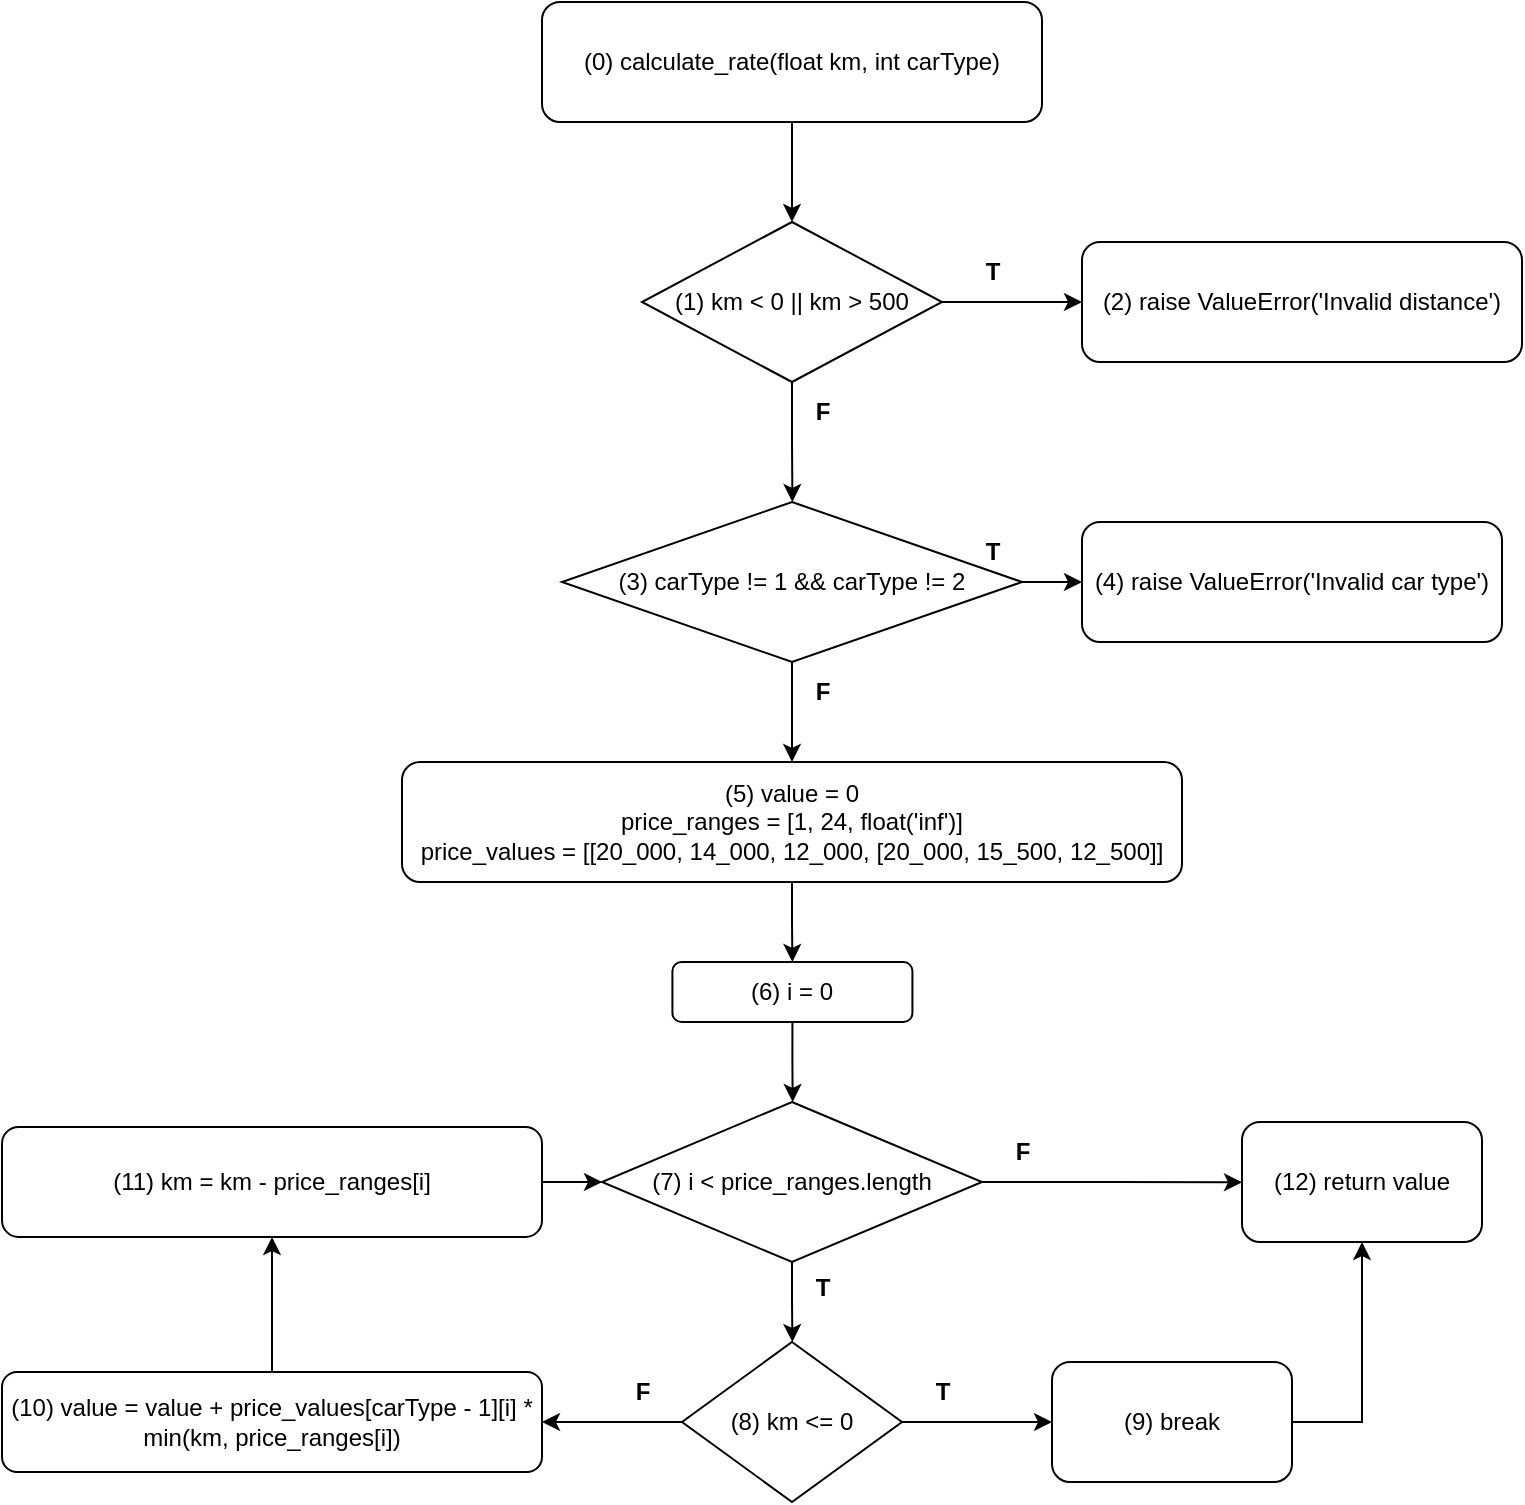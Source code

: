 <mxfile version="24.2.1" type="github">
  <diagram name="Page-1" id="zPGRw3HBfnQC19OAq6zw">
    <mxGraphModel dx="1191" dy="617" grid="1" gridSize="10" guides="1" tooltips="1" connect="1" arrows="1" fold="1" page="1" pageScale="1" pageWidth="850" pageHeight="1100" math="0" shadow="0">
      <root>
        <mxCell id="0" />
        <mxCell id="1" parent="0" />
        <mxCell id="onb37vQSFci2zJddi1So-2" style="edgeStyle=orthogonalEdgeStyle;rounded=0;orthogonalLoop=1;jettySize=auto;html=1;exitX=0.5;exitY=1;exitDx=0;exitDy=0;" parent="1" source="onb37vQSFci2zJddi1So-1" edge="1">
          <mxGeometry relative="1" as="geometry">
            <mxPoint x="425" y="130" as="targetPoint" />
          </mxGeometry>
        </mxCell>
        <mxCell id="onb37vQSFci2zJddi1So-1" value="&lt;span id=&quot;selected_text&quot;&gt;&lt;/span&gt;&lt;span id=&quot;selected_text&quot;&gt;&lt;/span&gt;&lt;span id=&quot;selected_text&quot;&gt;&lt;/span&gt;&lt;span id=&quot;selected_text&quot;&gt;&lt;/span&gt;(0) calculate_rate(float km, int carType)" style="rounded=1;whiteSpace=wrap;html=1;" parent="1" vertex="1">
          <mxGeometry x="300" y="20" width="250" height="60" as="geometry" />
        </mxCell>
        <mxCell id="onb37vQSFci2zJddi1So-4" style="edgeStyle=orthogonalEdgeStyle;rounded=0;orthogonalLoop=1;jettySize=auto;html=1;exitX=1;exitY=0.5;exitDx=0;exitDy=0;" parent="1" source="onb37vQSFci2zJddi1So-3" edge="1">
          <mxGeometry relative="1" as="geometry">
            <mxPoint x="570" y="170" as="targetPoint" />
          </mxGeometry>
        </mxCell>
        <mxCell id="onb37vQSFci2zJddi1So-7" style="edgeStyle=orthogonalEdgeStyle;rounded=0;orthogonalLoop=1;jettySize=auto;html=1;exitX=0.5;exitY=1;exitDx=0;exitDy=0;" parent="1" source="onb37vQSFci2zJddi1So-3" edge="1">
          <mxGeometry relative="1" as="geometry">
            <mxPoint x="425.207" y="270" as="targetPoint" />
          </mxGeometry>
        </mxCell>
        <mxCell id="onb37vQSFci2zJddi1So-3" value="&lt;span id=&quot;selected_text&quot;&gt;&lt;/span&gt;&lt;span id=&quot;selected_text&quot;&gt;&lt;/span&gt;(1) km &amp;lt; 0 || km &amp;gt; 500" style="rhombus;whiteSpace=wrap;html=1;" parent="1" vertex="1">
          <mxGeometry x="350" y="130" width="150" height="80" as="geometry" />
        </mxCell>
        <mxCell id="onb37vQSFci2zJddi1So-5" value="&lt;span id=&quot;selected_text&quot;&gt;&lt;/span&gt;&lt;b&gt;&lt;span id=&quot;selected_text&quot;&gt;&lt;/span&gt;T&lt;/b&gt;" style="text;html=1;align=center;verticalAlign=middle;resizable=0;points=[];autosize=1;strokeColor=none;fillColor=none;" parent="1" vertex="1">
          <mxGeometry x="510" y="140" width="30" height="30" as="geometry" />
        </mxCell>
        <mxCell id="onb37vQSFci2zJddi1So-6" value="&lt;span id=&quot;selected_text&quot;&gt;&lt;/span&gt;&lt;span id=&quot;selected_text&quot;&gt;&lt;/span&gt;(2) raise ValueError(&#39;Invalid distance&#39;)" style="rounded=1;whiteSpace=wrap;html=1;" parent="1" vertex="1">
          <mxGeometry x="570" y="140" width="220" height="60" as="geometry" />
        </mxCell>
        <mxCell id="onb37vQSFci2zJddi1So-8" value="&lt;b&gt;&lt;span id=&quot;selected_text&quot;&gt;&lt;/span&gt;F&lt;/b&gt;" style="text;html=1;align=center;verticalAlign=middle;resizable=0;points=[];autosize=1;strokeColor=none;fillColor=none;" parent="1" vertex="1">
          <mxGeometry x="425" y="210" width="30" height="30" as="geometry" />
        </mxCell>
        <mxCell id="onb37vQSFci2zJddi1So-9" style="edgeStyle=orthogonalEdgeStyle;rounded=0;orthogonalLoop=1;jettySize=auto;html=1;exitX=1;exitY=0.5;exitDx=0;exitDy=0;" parent="1" source="onb37vQSFci2zJddi1So-11" edge="1">
          <mxGeometry relative="1" as="geometry">
            <mxPoint x="570" y="310" as="targetPoint" />
          </mxGeometry>
        </mxCell>
        <mxCell id="onb37vQSFci2zJddi1So-10" style="edgeStyle=orthogonalEdgeStyle;rounded=0;orthogonalLoop=1;jettySize=auto;html=1;exitX=0.5;exitY=1;exitDx=0;exitDy=0;" parent="1" source="onb37vQSFci2zJddi1So-11" target="onb37vQSFci2zJddi1So-15" edge="1">
          <mxGeometry relative="1" as="geometry">
            <mxPoint x="425.207" y="410" as="targetPoint" />
          </mxGeometry>
        </mxCell>
        <mxCell id="onb37vQSFci2zJddi1So-11" value="&lt;span id=&quot;selected_text&quot;&gt;&lt;/span&gt;&lt;span id=&quot;selected_text&quot;&gt;&lt;/span&gt;&lt;span id=&quot;selected_text&quot;&gt;&lt;/span&gt;&lt;span id=&quot;selected_text&quot;&gt;&lt;/span&gt;(3) carType != 1 &amp;amp;&amp;amp; carType != 2" style="rhombus;whiteSpace=wrap;html=1;" parent="1" vertex="1">
          <mxGeometry x="310" y="270" width="230" height="80" as="geometry" />
        </mxCell>
        <mxCell id="onb37vQSFci2zJddi1So-12" value="&lt;span id=&quot;selected_text&quot;&gt;&lt;/span&gt;&lt;b&gt;&lt;span id=&quot;selected_text&quot;&gt;&lt;/span&gt;T&lt;/b&gt;" style="text;html=1;align=center;verticalAlign=middle;resizable=0;points=[];autosize=1;strokeColor=none;fillColor=none;" parent="1" vertex="1">
          <mxGeometry x="510" y="280" width="30" height="30" as="geometry" />
        </mxCell>
        <mxCell id="onb37vQSFci2zJddi1So-13" value="&lt;span id=&quot;selected_text&quot;&gt;&lt;/span&gt;&lt;span id=&quot;selected_text&quot;&gt;&lt;/span&gt;&lt;span id=&quot;selected_text&quot;&gt;&lt;/span&gt;&lt;span id=&quot;selected_text&quot;&gt;&lt;/span&gt;&lt;span id=&quot;selected_text&quot;&gt;&lt;/span&gt;&lt;span id=&quot;selected_text&quot;&gt;&lt;/span&gt;(4) raise ValueError(&#39;Invalid &lt;span id=&quot;selected_text&quot;&gt;&lt;/span&gt;car type&#39;)" style="rounded=1;whiteSpace=wrap;html=1;" parent="1" vertex="1">
          <mxGeometry x="570" y="280" width="210" height="60" as="geometry" />
        </mxCell>
        <mxCell id="onb37vQSFci2zJddi1So-14" value="&lt;b&gt;&lt;span id=&quot;selected_text&quot;&gt;&lt;/span&gt;F&lt;/b&gt;" style="text;html=1;align=center;verticalAlign=middle;resizable=0;points=[];autosize=1;strokeColor=none;fillColor=none;" parent="1" vertex="1">
          <mxGeometry x="425" y="350" width="30" height="30" as="geometry" />
        </mxCell>
        <mxCell id="onb37vQSFci2zJddi1So-16" style="edgeStyle=orthogonalEdgeStyle;rounded=0;orthogonalLoop=1;jettySize=auto;html=1;exitX=0.5;exitY=1;exitDx=0;exitDy=0;" parent="1" source="onb37vQSFci2zJddi1So-15" target="onb37vQSFci2zJddi1So-17" edge="1">
          <mxGeometry relative="1" as="geometry">
            <mxPoint x="425.286" y="480" as="targetPoint" />
          </mxGeometry>
        </mxCell>
        <mxCell id="onb37vQSFci2zJddi1So-15" value="&lt;span id=&quot;selected_text&quot;&gt;&lt;/span&gt;&lt;span id=&quot;selected_text&quot;&gt;&lt;/span&gt;&lt;span id=&quot;selected_text&quot;&gt;&lt;/span&gt;(5) value = 0&lt;br&gt;&lt;div&gt;price_ranges = [1, 24, float(&#39;inf&#39;)]&lt;/div&gt;&lt;div&gt;price_values = [&lt;span style=&quot;background-color: initial;&quot;&gt;[20_000, 14_000, 12_000,&amp;nbsp;&lt;/span&gt;&lt;span style=&quot;background-color: initial;&quot;&gt;[20_000, 15_500, 12_500]&lt;/span&gt;&lt;span style=&quot;background-color: initial;&quot;&gt;]&lt;/span&gt;&lt;/div&gt;&lt;span id=&quot;selected_text&quot;&gt;&lt;/span&gt;" style="rounded=1;whiteSpace=wrap;html=1;" parent="1" vertex="1">
          <mxGeometry x="230" y="400" width="390" height="60" as="geometry" />
        </mxCell>
        <mxCell id="onb37vQSFci2zJddi1So-19" style="edgeStyle=orthogonalEdgeStyle;rounded=0;orthogonalLoop=1;jettySize=auto;html=1;exitX=0.5;exitY=1;exitDx=0;exitDy=0;" parent="1" source="onb37vQSFci2zJddi1So-17" edge="1">
          <mxGeometry relative="1" as="geometry">
            <mxPoint x="425.333" y="570" as="targetPoint" />
          </mxGeometry>
        </mxCell>
        <mxCell id="onb37vQSFci2zJddi1So-17" value="&lt;span id=&quot;selected_text&quot;&gt;&lt;/span&gt;&lt;span id=&quot;selected_text&quot;&gt;&lt;/span&gt;&lt;span id=&quot;selected_text&quot;&gt;&lt;/span&gt;&lt;span id=&quot;selected_text&quot;&gt;&lt;/span&gt;(6) i = 0" style="rounded=1;whiteSpace=wrap;html=1;" parent="1" vertex="1">
          <mxGeometry x="365.21" y="500" width="120" height="30" as="geometry" />
        </mxCell>
        <mxCell id="onb37vQSFci2zJddi1So-18" style="edgeStyle=orthogonalEdgeStyle;rounded=0;orthogonalLoop=1;jettySize=auto;html=1;exitX=0.5;exitY=1;exitDx=0;exitDy=0;" parent="1" source="onb37vQSFci2zJddi1So-17" target="onb37vQSFci2zJddi1So-17" edge="1">
          <mxGeometry relative="1" as="geometry" />
        </mxCell>
        <mxCell id="onb37vQSFci2zJddi1So-22" style="edgeStyle=orthogonalEdgeStyle;rounded=0;orthogonalLoop=1;jettySize=auto;html=1;exitX=1;exitY=0.5;exitDx=0;exitDy=0;" parent="1" source="onb37vQSFci2zJddi1So-21" edge="1">
          <mxGeometry relative="1" as="geometry">
            <mxPoint x="650" y="610.167" as="targetPoint" />
          </mxGeometry>
        </mxCell>
        <mxCell id="onb37vQSFci2zJddi1So-26" style="edgeStyle=orthogonalEdgeStyle;rounded=0;orthogonalLoop=1;jettySize=auto;html=1;exitX=0.5;exitY=1;exitDx=0;exitDy=0;entryX=0.5;entryY=0;entryDx=0;entryDy=0;" parent="1" source="onb37vQSFci2zJddi1So-21" edge="1">
          <mxGeometry relative="1" as="geometry">
            <mxPoint x="425.21" y="690" as="targetPoint" />
          </mxGeometry>
        </mxCell>
        <mxCell id="onb37vQSFci2zJddi1So-21" value="&lt;span id=&quot;selected_text&quot;&gt;&lt;/span&gt;&lt;span id=&quot;selected_text&quot;&gt;&lt;/span&gt;&lt;span id=&quot;selected_text&quot;&gt;&lt;/span&gt;(7) i &amp;lt; price_ranges.length" style="rhombus;whiteSpace=wrap;html=1;" parent="1" vertex="1">
          <mxGeometry x="330" y="570" width="190" height="80" as="geometry" />
        </mxCell>
        <mxCell id="onb37vQSFci2zJddi1So-23" value="&lt;span id=&quot;selected_text&quot;&gt;&lt;/span&gt;&lt;b&gt;&lt;span id=&quot;selected_text&quot;&gt;&lt;/span&gt;F&lt;/b&gt;" style="text;html=1;align=center;verticalAlign=middle;resizable=0;points=[];autosize=1;strokeColor=none;fillColor=none;" parent="1" vertex="1">
          <mxGeometry x="525" y="580" width="30" height="30" as="geometry" />
        </mxCell>
        <mxCell id="onb37vQSFci2zJddi1So-24" value="&lt;span id=&quot;selected_text&quot;&gt;&lt;/span&gt;&lt;span id=&quot;selected_text&quot;&gt;&lt;/span&gt;&lt;span id=&quot;selected_text&quot;&gt;&lt;/span&gt;(12) return value" style="rounded=1;whiteSpace=wrap;html=1;" parent="1" vertex="1">
          <mxGeometry x="650" y="580" width="120" height="60" as="geometry" />
        </mxCell>
        <mxCell id="onb37vQSFci2zJddi1So-28" style="edgeStyle=orthogonalEdgeStyle;rounded=0;orthogonalLoop=1;jettySize=auto;html=1;exitX=1;exitY=0.5;exitDx=0;exitDy=0;entryX=0;entryY=0.5;entryDx=0;entryDy=0;" parent="1" source="onb37vQSFci2zJddi1So-27" target="onb37vQSFci2zJddi1So-30" edge="1">
          <mxGeometry relative="1" as="geometry">
            <mxPoint x="550" y="730" as="targetPoint" />
            <Array as="points" />
          </mxGeometry>
        </mxCell>
        <mxCell id="onb37vQSFci2zJddi1So-33" style="edgeStyle=orthogonalEdgeStyle;rounded=0;orthogonalLoop=1;jettySize=auto;html=1;exitX=0;exitY=0.5;exitDx=0;exitDy=0;" parent="1" source="onb37vQSFci2zJddi1So-27" target="onb37vQSFci2zJddi1So-34" edge="1">
          <mxGeometry relative="1" as="geometry">
            <mxPoint x="310" y="730.167" as="targetPoint" />
          </mxGeometry>
        </mxCell>
        <mxCell id="onb37vQSFci2zJddi1So-27" value="&lt;span id=&quot;selected_text&quot;&gt;&lt;/span&gt;&lt;span id=&quot;selected_text&quot;&gt;&lt;/span&gt;(8) km &amp;lt;= 0" style="rhombus;whiteSpace=wrap;html=1;" parent="1" vertex="1">
          <mxGeometry x="370" y="690" width="110" height="80" as="geometry" />
        </mxCell>
        <mxCell id="onb37vQSFci2zJddi1So-29" value="&lt;span id=&quot;selected_text&quot;&gt;&lt;/span&gt;&lt;span id=&quot;selected_text&quot;&gt;&lt;/span&gt;&lt;span id=&quot;selected_text&quot;&gt;&lt;/span&gt;&lt;b&gt;&lt;span id=&quot;selected_text&quot;&gt;&lt;/span&gt;T&lt;/b&gt;" style="text;html=1;align=center;verticalAlign=middle;resizable=0;points=[];autosize=1;strokeColor=none;fillColor=none;" parent="1" vertex="1">
          <mxGeometry x="485.21" y="700" width="30" height="30" as="geometry" />
        </mxCell>
        <mxCell id="onb37vQSFci2zJddi1So-32" style="edgeStyle=orthogonalEdgeStyle;rounded=0;orthogonalLoop=1;jettySize=auto;html=1;exitX=1;exitY=0.5;exitDx=0;exitDy=0;entryX=0.5;entryY=1;entryDx=0;entryDy=0;" parent="1" source="onb37vQSFci2zJddi1So-30" target="onb37vQSFci2zJddi1So-24" edge="1">
          <mxGeometry relative="1" as="geometry" />
        </mxCell>
        <mxCell id="onb37vQSFci2zJddi1So-30" value="&lt;span id=&quot;selected_text&quot;&gt;&lt;/span&gt;&lt;span id=&quot;selected_text&quot;&gt;&lt;/span&gt;(9) break" style="rounded=1;whiteSpace=wrap;html=1;" parent="1" vertex="1">
          <mxGeometry x="555" y="700" width="120" height="60" as="geometry" />
        </mxCell>
        <mxCell id="onb37vQSFci2zJddi1So-35" style="edgeStyle=orthogonalEdgeStyle;rounded=0;orthogonalLoop=1;jettySize=auto;html=1;exitX=0.5;exitY=0;exitDx=0;exitDy=0;" parent="1" source="onb37vQSFci2zJddi1So-34" target="onb37vQSFci2zJddi1So-36" edge="1">
          <mxGeometry relative="1" as="geometry">
            <mxPoint x="165.333" y="670" as="targetPoint" />
          </mxGeometry>
        </mxCell>
        <mxCell id="onb37vQSFci2zJddi1So-34" value="&lt;span id=&quot;selected_text&quot;&gt;&lt;/span&gt;&lt;span id=&quot;selected_text&quot;&gt;&lt;/span&gt;&lt;span id=&quot;selected_text&quot;&gt;&lt;/span&gt;&lt;span id=&quot;selected_text&quot;&gt;&lt;/span&gt;&lt;span id=&quot;selected_text&quot;&gt;&lt;/span&gt;(10) value = value + price_values[carType - 1][i] * min(km, price_ranges[i])" style="rounded=1;whiteSpace=wrap;html=1;" parent="1" vertex="1">
          <mxGeometry x="30" y="705" width="270" height="50" as="geometry" />
        </mxCell>
        <mxCell id="onb37vQSFci2zJddi1So-37" style="edgeStyle=orthogonalEdgeStyle;rounded=0;orthogonalLoop=1;jettySize=auto;html=1;exitX=1;exitY=0.5;exitDx=0;exitDy=0;" parent="1" source="onb37vQSFci2zJddi1So-36" target="onb37vQSFci2zJddi1So-21" edge="1">
          <mxGeometry relative="1" as="geometry" />
        </mxCell>
        <mxCell id="onb37vQSFci2zJddi1So-36" value="&lt;span id=&quot;selected_text&quot;&gt;&lt;/span&gt;&lt;span id=&quot;selected_text&quot;&gt;&lt;/span&gt;&lt;span id=&quot;selected_text&quot;&gt;&lt;/span&gt;&lt;span id=&quot;selected_text&quot;&gt;&lt;/span&gt;&lt;span id=&quot;selected_text&quot;&gt;&lt;/span&gt;&lt;span id=&quot;selected_text&quot;&gt;&lt;/span&gt;&lt;span id=&quot;selected_text&quot;&gt;&lt;/span&gt;(11)&amp;nbsp;&lt;span style=&quot;background-color: initial;&quot;&gt;km = km - price_ranges[i]&lt;/span&gt;" style="rounded=1;whiteSpace=wrap;html=1;" parent="1" vertex="1">
          <mxGeometry x="30" y="582.5" width="270" height="55" as="geometry" />
        </mxCell>
        <mxCell id="onb37vQSFci2zJddi1So-38" value="&lt;span id=&quot;selected_text&quot;&gt;&lt;/span&gt;&lt;span id=&quot;selected_text&quot;&gt;&lt;/span&gt;&lt;span id=&quot;selected_text&quot;&gt;&lt;/span&gt;&lt;b&gt;&lt;span id=&quot;selected_text&quot;&gt;&lt;/span&gt;T&lt;/b&gt;" style="text;html=1;align=center;verticalAlign=middle;resizable=0;points=[];autosize=1;strokeColor=none;fillColor=none;" parent="1" vertex="1">
          <mxGeometry x="425" y="648" width="30" height="30" as="geometry" />
        </mxCell>
        <mxCell id="onb37vQSFci2zJddi1So-39" value="&lt;span id=&quot;selected_text&quot;&gt;&lt;/span&gt;&lt;span id=&quot;selected_text&quot;&gt;&lt;/span&gt;&lt;span id=&quot;selected_text&quot;&gt;&lt;/span&gt;&lt;b&gt;&lt;span id=&quot;selected_text&quot;&gt;&lt;/span&gt;F&lt;/b&gt;" style="text;html=1;align=center;verticalAlign=middle;resizable=0;points=[];autosize=1;strokeColor=none;fillColor=none;" parent="1" vertex="1">
          <mxGeometry x="335.21" y="700" width="30" height="30" as="geometry" />
        </mxCell>
      </root>
    </mxGraphModel>
  </diagram>
</mxfile>
